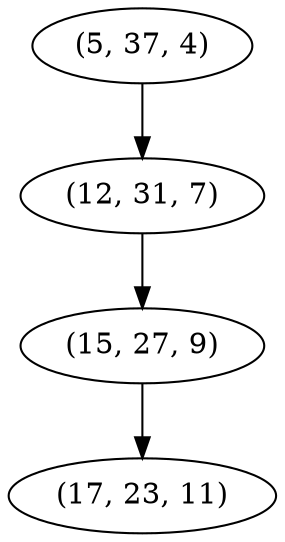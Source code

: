 digraph tree {
    "(5, 37, 4)";
    "(12, 31, 7)";
    "(15, 27, 9)";
    "(17, 23, 11)";
    "(5, 37, 4)" -> "(12, 31, 7)";
    "(12, 31, 7)" -> "(15, 27, 9)";
    "(15, 27, 9)" -> "(17, 23, 11)";
}
